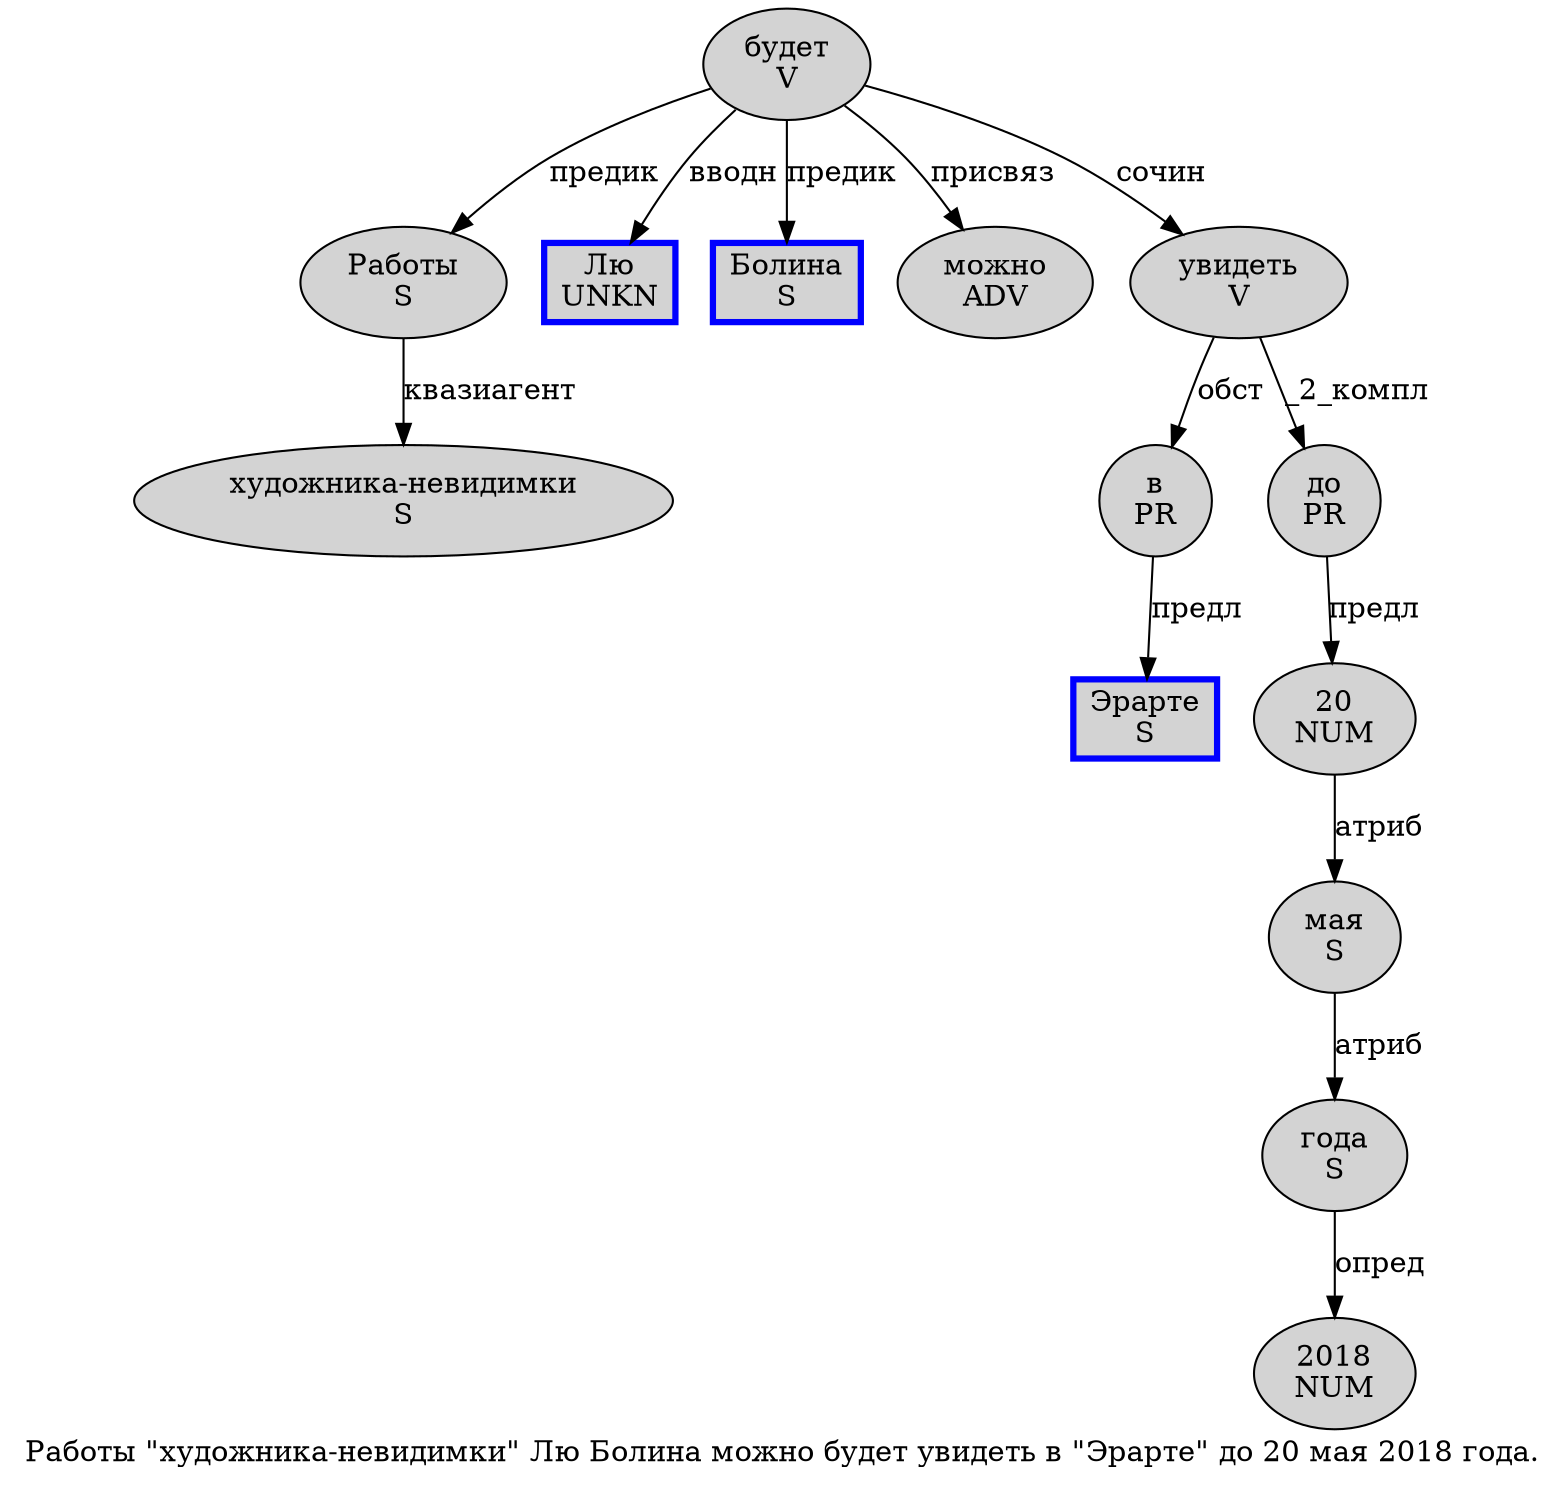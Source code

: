 digraph SENTENCE_99 {
	graph [label="Работы \"художника-невидимки\" Лю Болина можно будет увидеть в \"Эрарте\" до 20 мая 2018 года."]
	node [style=filled]
		0 [label="Работы
S" color="" fillcolor=lightgray penwidth=1 shape=ellipse]
		2 [label="художника-невидимки
S" color="" fillcolor=lightgray penwidth=1 shape=ellipse]
		4 [label="Лю
UNKN" color=blue fillcolor=lightgray penwidth=3 shape=box]
		5 [label="Болина
S" color=blue fillcolor=lightgray penwidth=3 shape=box]
		6 [label="можно
ADV" color="" fillcolor=lightgray penwidth=1 shape=ellipse]
		7 [label="будет
V" color="" fillcolor=lightgray penwidth=1 shape=ellipse]
		8 [label="увидеть
V" color="" fillcolor=lightgray penwidth=1 shape=ellipse]
		9 [label="в
PR" color="" fillcolor=lightgray penwidth=1 shape=ellipse]
		11 [label="Эрарте
S" color=blue fillcolor=lightgray penwidth=3 shape=box]
		13 [label="до
PR" color="" fillcolor=lightgray penwidth=1 shape=ellipse]
		14 [label="20
NUM" color="" fillcolor=lightgray penwidth=1 shape=ellipse]
		15 [label="мая
S" color="" fillcolor=lightgray penwidth=1 shape=ellipse]
		16 [label="2018
NUM" color="" fillcolor=lightgray penwidth=1 shape=ellipse]
		17 [label="года
S" color="" fillcolor=lightgray penwidth=1 shape=ellipse]
			17 -> 16 [label="опред"]
			7 -> 0 [label="предик"]
			7 -> 4 [label="вводн"]
			7 -> 5 [label="предик"]
			7 -> 6 [label="присвяз"]
			7 -> 8 [label="сочин"]
			0 -> 2 [label="квазиагент"]
			15 -> 17 [label="атриб"]
			9 -> 11 [label="предл"]
			8 -> 9 [label="обст"]
			8 -> 13 [label="_2_компл"]
			13 -> 14 [label="предл"]
			14 -> 15 [label="атриб"]
}